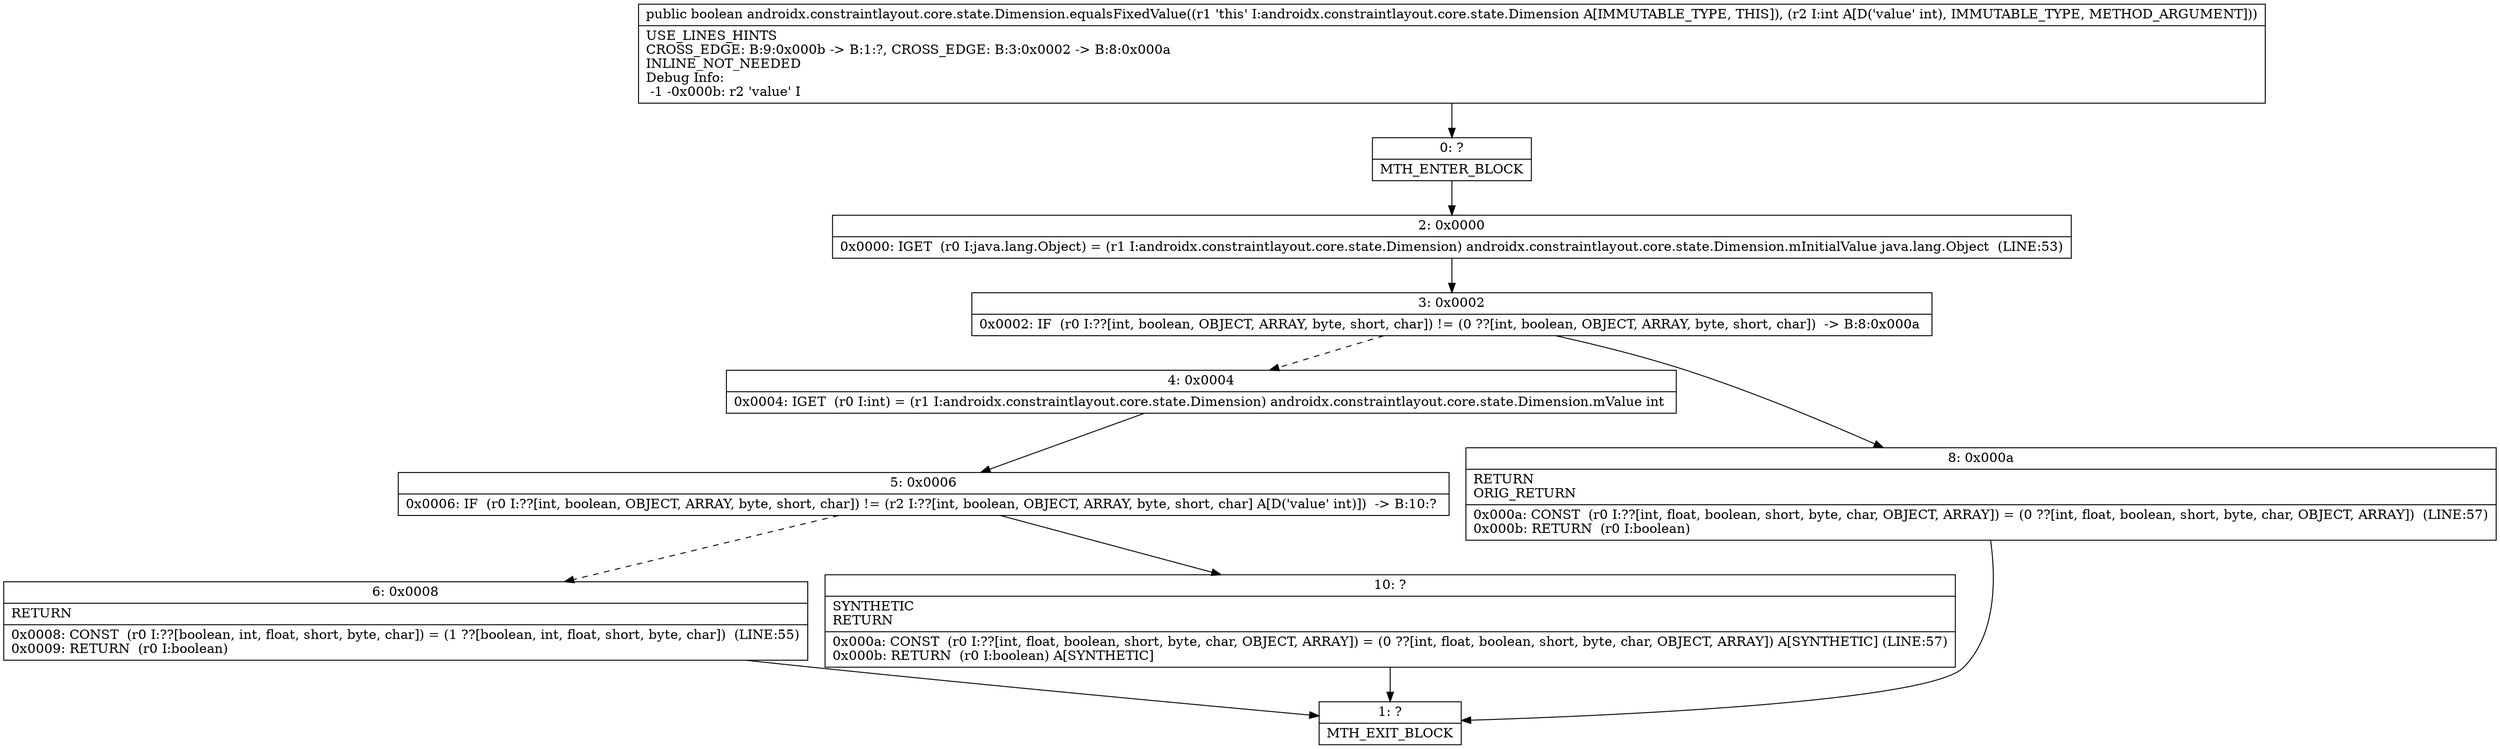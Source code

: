digraph "CFG forandroidx.constraintlayout.core.state.Dimension.equalsFixedValue(I)Z" {
Node_0 [shape=record,label="{0\:\ ?|MTH_ENTER_BLOCK\l}"];
Node_2 [shape=record,label="{2\:\ 0x0000|0x0000: IGET  (r0 I:java.lang.Object) = (r1 I:androidx.constraintlayout.core.state.Dimension) androidx.constraintlayout.core.state.Dimension.mInitialValue java.lang.Object  (LINE:53)\l}"];
Node_3 [shape=record,label="{3\:\ 0x0002|0x0002: IF  (r0 I:??[int, boolean, OBJECT, ARRAY, byte, short, char]) != (0 ??[int, boolean, OBJECT, ARRAY, byte, short, char])  \-\> B:8:0x000a \l}"];
Node_4 [shape=record,label="{4\:\ 0x0004|0x0004: IGET  (r0 I:int) = (r1 I:androidx.constraintlayout.core.state.Dimension) androidx.constraintlayout.core.state.Dimension.mValue int \l}"];
Node_5 [shape=record,label="{5\:\ 0x0006|0x0006: IF  (r0 I:??[int, boolean, OBJECT, ARRAY, byte, short, char]) != (r2 I:??[int, boolean, OBJECT, ARRAY, byte, short, char] A[D('value' int)])  \-\> B:10:? \l}"];
Node_6 [shape=record,label="{6\:\ 0x0008|RETURN\l|0x0008: CONST  (r0 I:??[boolean, int, float, short, byte, char]) = (1 ??[boolean, int, float, short, byte, char])  (LINE:55)\l0x0009: RETURN  (r0 I:boolean) \l}"];
Node_1 [shape=record,label="{1\:\ ?|MTH_EXIT_BLOCK\l}"];
Node_10 [shape=record,label="{10\:\ ?|SYNTHETIC\lRETURN\l|0x000a: CONST  (r0 I:??[int, float, boolean, short, byte, char, OBJECT, ARRAY]) = (0 ??[int, float, boolean, short, byte, char, OBJECT, ARRAY]) A[SYNTHETIC] (LINE:57)\l0x000b: RETURN  (r0 I:boolean) A[SYNTHETIC]\l}"];
Node_8 [shape=record,label="{8\:\ 0x000a|RETURN\lORIG_RETURN\l|0x000a: CONST  (r0 I:??[int, float, boolean, short, byte, char, OBJECT, ARRAY]) = (0 ??[int, float, boolean, short, byte, char, OBJECT, ARRAY])  (LINE:57)\l0x000b: RETURN  (r0 I:boolean) \l}"];
MethodNode[shape=record,label="{public boolean androidx.constraintlayout.core.state.Dimension.equalsFixedValue((r1 'this' I:androidx.constraintlayout.core.state.Dimension A[IMMUTABLE_TYPE, THIS]), (r2 I:int A[D('value' int), IMMUTABLE_TYPE, METHOD_ARGUMENT]))  | USE_LINES_HINTS\lCROSS_EDGE: B:9:0x000b \-\> B:1:?, CROSS_EDGE: B:3:0x0002 \-\> B:8:0x000a\lINLINE_NOT_NEEDED\lDebug Info:\l  \-1 \-0x000b: r2 'value' I\l}"];
MethodNode -> Node_0;Node_0 -> Node_2;
Node_2 -> Node_3;
Node_3 -> Node_4[style=dashed];
Node_3 -> Node_8;
Node_4 -> Node_5;
Node_5 -> Node_6[style=dashed];
Node_5 -> Node_10;
Node_6 -> Node_1;
Node_10 -> Node_1;
Node_8 -> Node_1;
}

